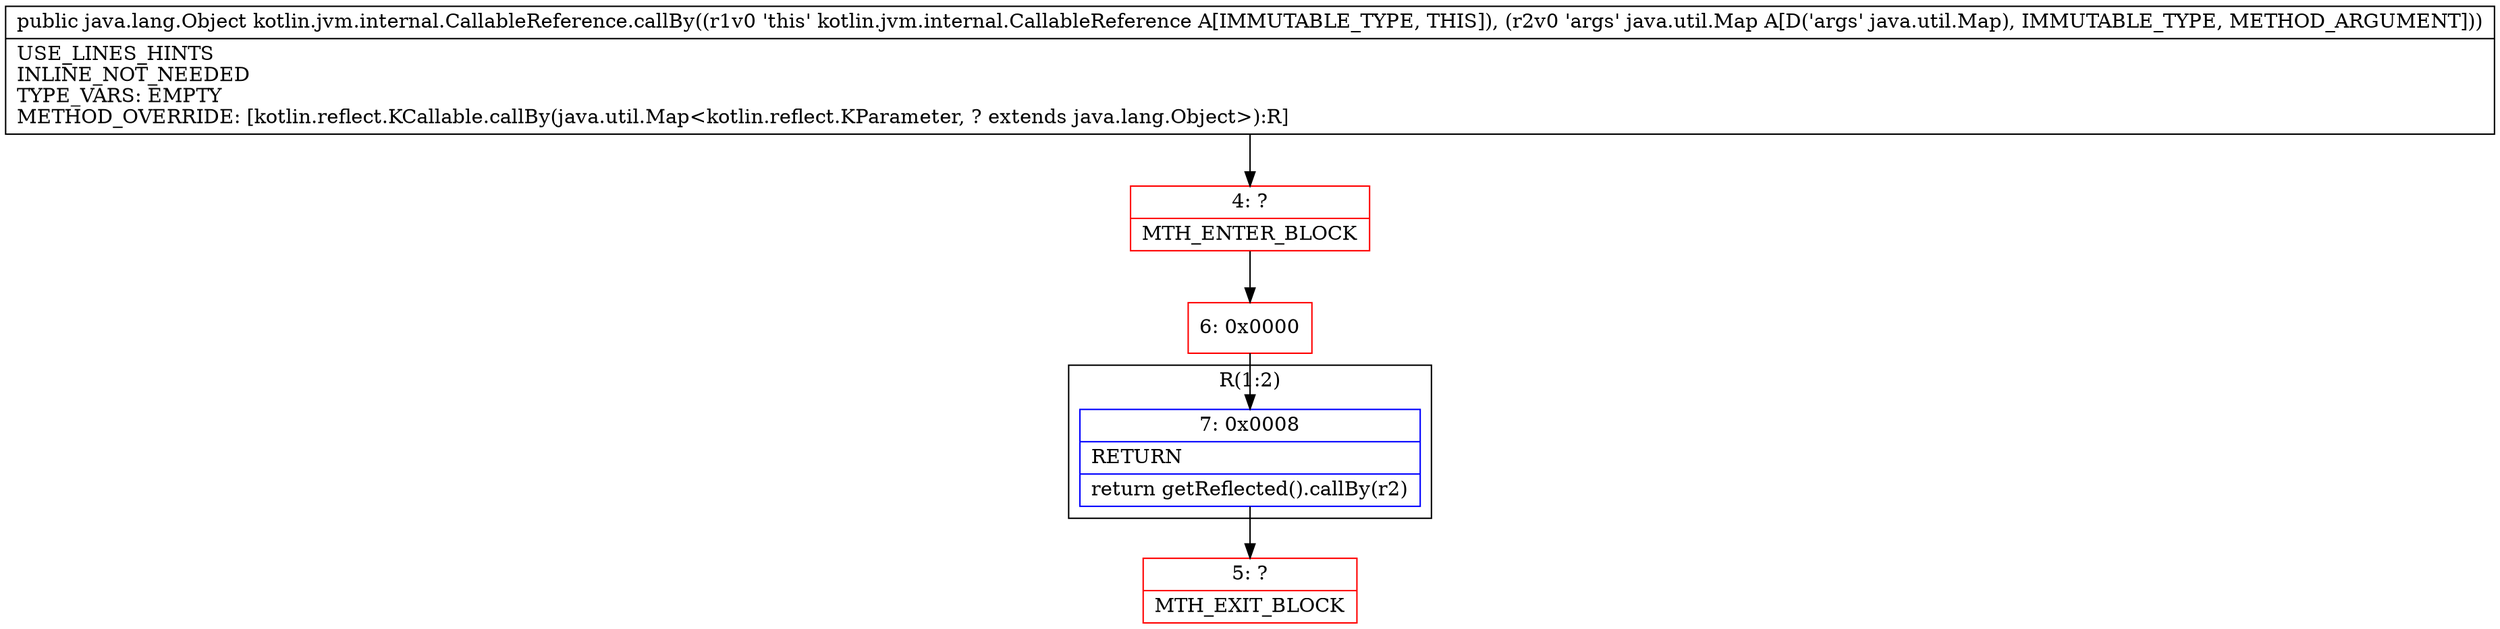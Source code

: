 digraph "CFG forkotlin.jvm.internal.CallableReference.callBy(Ljava\/util\/Map;)Ljava\/lang\/Object;" {
subgraph cluster_Region_1169212016 {
label = "R(1:2)";
node [shape=record,color=blue];
Node_7 [shape=record,label="{7\:\ 0x0008|RETURN\l|return getReflected().callBy(r2)\l}"];
}
Node_4 [shape=record,color=red,label="{4\:\ ?|MTH_ENTER_BLOCK\l}"];
Node_6 [shape=record,color=red,label="{6\:\ 0x0000}"];
Node_5 [shape=record,color=red,label="{5\:\ ?|MTH_EXIT_BLOCK\l}"];
MethodNode[shape=record,label="{public java.lang.Object kotlin.jvm.internal.CallableReference.callBy((r1v0 'this' kotlin.jvm.internal.CallableReference A[IMMUTABLE_TYPE, THIS]), (r2v0 'args' java.util.Map A[D('args' java.util.Map), IMMUTABLE_TYPE, METHOD_ARGUMENT]))  | USE_LINES_HINTS\lINLINE_NOT_NEEDED\lTYPE_VARS: EMPTY\lMETHOD_OVERRIDE: [kotlin.reflect.KCallable.callBy(java.util.Map\<kotlin.reflect.KParameter, ? extends java.lang.Object\>):R]\l}"];
MethodNode -> Node_4;Node_7 -> Node_5;
Node_4 -> Node_6;
Node_6 -> Node_7;
}

